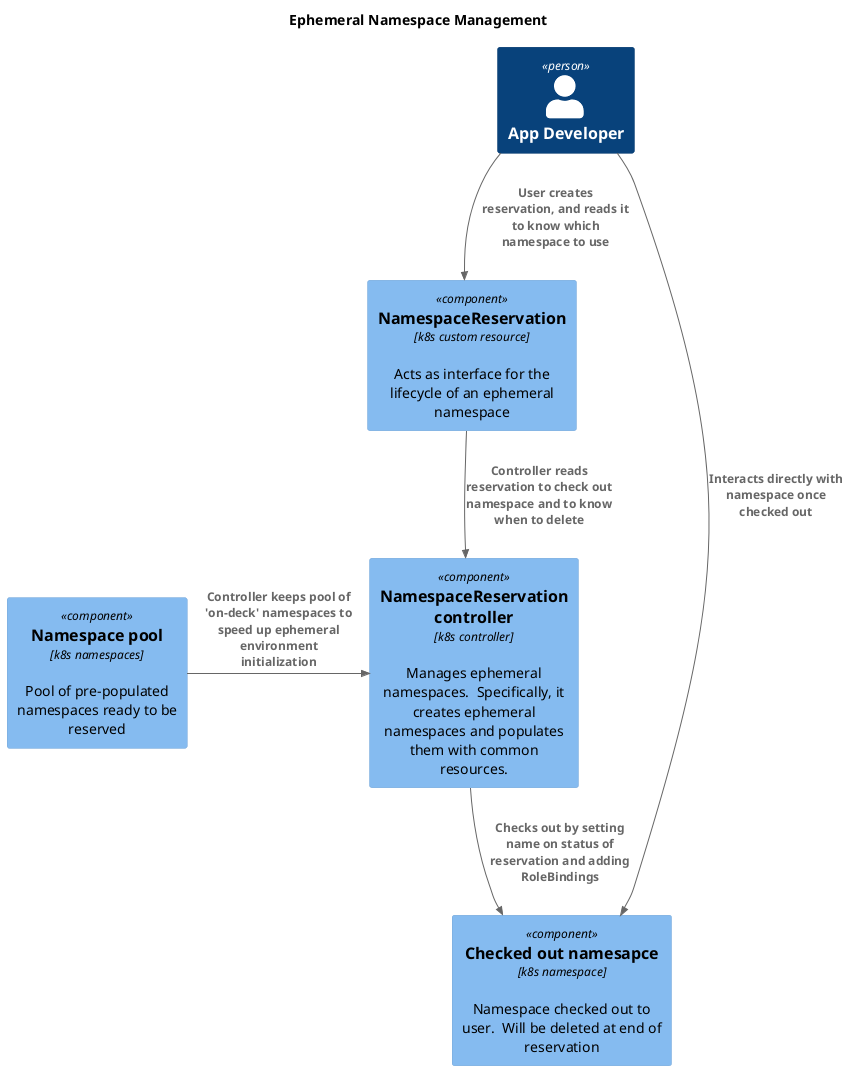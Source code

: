 @startuml
title Ephemeral Namespace Management
!include <C4/C4_Component>

Person(user, "App Developer")
Component(reso, "NamespaceReservation", "k8s custom resource", "Acts as interface for the lifecycle of an ephemeral namespace")
Component(controller, "NamespaceReservation controller", "k8s controller", "Manages ephemeral namespaces.  Specifically, it creates ephemeral namespaces and populates them with common resources.")
Component(pool, "Namespace pool", "k8s namespaces", "Pool of pre-populated namespaces ready to be reserved")
Component(ns, "Checked out namesapce", "k8s namespace", "Namespace checked out to user.  Will be deleted at end of reservation")

Rel(user, reso, "User creates reservation, and reads it to know which namespace to use")
Rel(reso, controller, "Controller reads reservation to check out namespace and to know when to delete")
Rel_R(pool, controller, "Controller keeps pool of 'on-deck' namespaces to speed up ephemeral environment initialization")
Rel(controller, ns, "Checks out by setting name on status of reservation and adding RoleBindings")
Rel(user, ns, "Interacts directly with namespace once checked out")

@enduml
